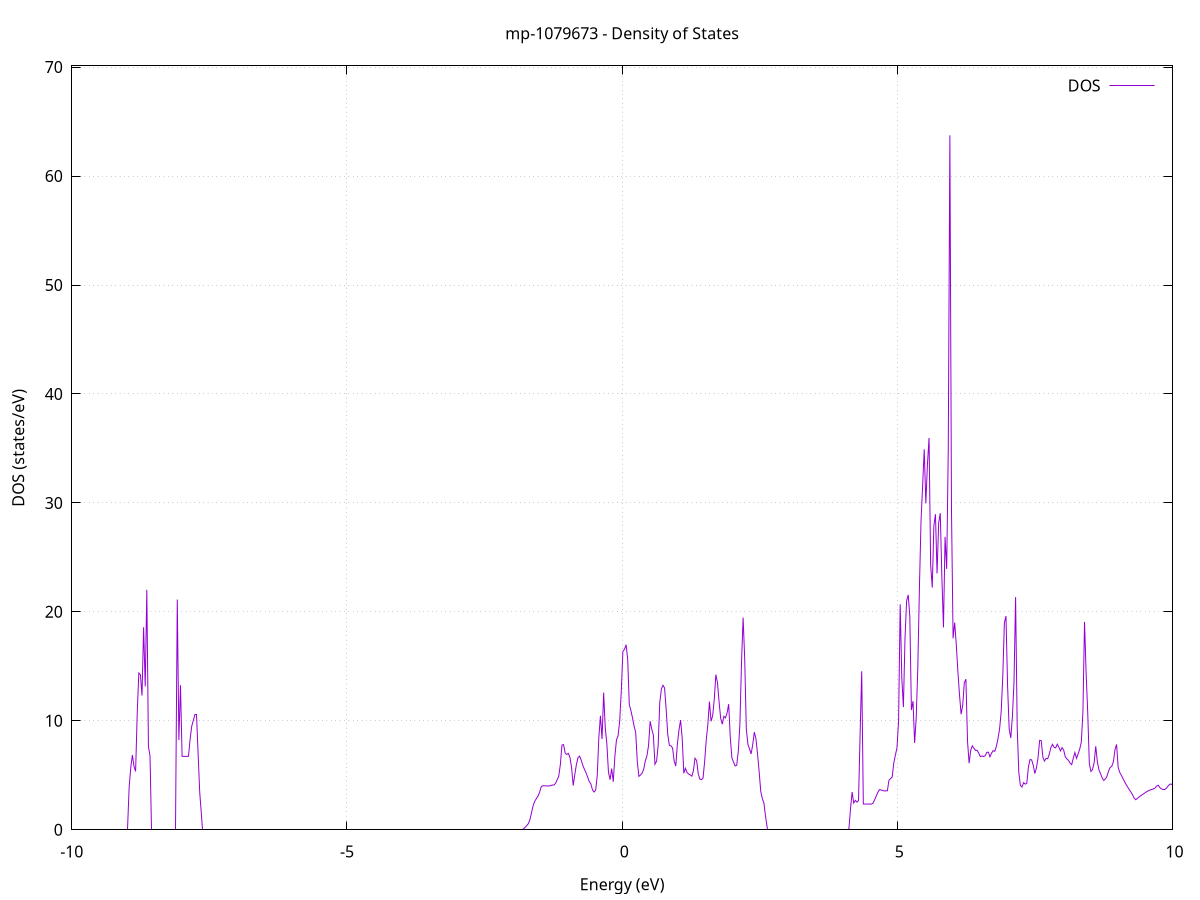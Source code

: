 set title 'mp-1079673 - Density of States'
set xlabel 'Energy (eV)'
set ylabel 'DOS (states/eV)'
set grid
set xrange [-10:10]
set yrange [0:70.112]
set xzeroaxis lt -1
set terminal png size 800,600
set output 'mp-1079673_dos_gnuplot.png'
plot '-' using 1:2 with lines title 'DOS'
-38.635600 0.000000
-38.606500 0.000000
-38.577300 0.000000
-38.548200 0.000000
-38.519100 0.000000
-38.490000 0.000000
-38.460800 0.000000
-38.431700 0.000000
-38.402600 0.000000
-38.373500 0.000000
-38.344300 0.000000
-38.315200 0.000000
-38.286100 0.000000
-38.257000 0.000000
-38.227800 0.000000
-38.198700 0.000000
-38.169600 0.000000
-38.140500 0.000000
-38.111300 0.000000
-38.082200 0.000000
-38.053100 0.000000
-38.024000 0.000000
-37.994800 0.000000
-37.965700 0.000000
-37.936600 0.000000
-37.907500 0.000000
-37.878300 0.000000
-37.849200 0.000000
-37.820100 0.000000
-37.791000 0.000000
-37.761800 0.000000
-37.732700 0.000000
-37.703600 0.000000
-37.674500 0.000000
-37.645300 0.000000
-37.616200 0.000000
-37.587100 0.000000
-37.558000 0.000000
-37.528800 0.000000
-37.499700 0.000000
-37.470600 0.000000
-37.441500 0.000000
-37.412300 0.000000
-37.383200 0.000000
-37.354100 0.000000
-37.325000 0.000000
-37.295800 0.000000
-37.266700 0.000000
-37.237600 0.000000
-37.208500 0.000000
-37.179300 0.000000
-37.150200 0.000000
-37.121100 0.000000
-37.092000 0.000000
-37.062800 0.000000
-37.033700 0.000000
-37.004600 0.000000
-36.975500 0.000000
-36.946300 0.000000
-36.917200 0.000000
-36.888100 0.000000
-36.859000 0.000000
-36.829800 0.000000
-36.800700 0.000000
-36.771600 0.000000
-36.742500 0.000000
-36.713300 0.000000
-36.684200 0.000000
-36.655100 0.000000
-36.626000 0.000000
-36.596800 0.000000
-36.567700 0.000000
-36.538600 0.000000
-36.509500 0.000000
-36.480300 0.000000
-36.451200 0.000000
-36.422100 0.000000
-36.393000 0.000000
-36.363800 0.000000
-36.334700 0.000000
-36.305600 0.000000
-36.276500 0.000000
-36.247300 0.000000
-36.218200 0.000000
-36.189100 0.000000
-36.160000 0.000000
-36.130800 0.000000
-36.101700 0.000000
-36.072600 0.000000
-36.043500 0.000000
-36.014300 0.000000
-35.985200 239.241000
-35.956100 0.000000
-35.927000 0.000000
-35.897800 0.000000
-35.868700 0.000000
-35.839600 0.000000
-35.810500 0.000000
-35.781300 0.000000
-35.752200 0.000000
-35.723100 0.000000
-35.694000 0.000000
-35.664800 0.000000
-35.635700 0.000000
-35.606600 0.000000
-35.577500 0.000000
-35.548300 0.000000
-35.519200 0.000000
-35.490100 0.000000
-35.461000 0.000000
-35.431800 0.000000
-35.402700 0.000000
-35.373600 0.000000
-35.344500 0.000000
-35.315300 0.000000
-35.286200 0.000000
-35.257100 0.000000
-35.228000 0.000000
-35.198800 0.000000
-35.169700 0.000000
-35.140600 0.000000
-35.111500 0.000000
-35.082300 0.000000
-35.053200 0.000000
-35.024100 0.000000
-34.995000 0.000000
-34.965800 0.000000
-34.936700 0.000000
-34.907600 0.000000
-34.878500 0.000000
-34.849300 0.000000
-34.820200 0.000000
-34.791100 0.000000
-34.762000 0.000000
-34.732800 0.000000
-34.703700 0.000000
-34.674600 0.000000
-34.645500 0.000000
-34.616300 0.000000
-34.587200 0.000000
-34.558100 0.000000
-34.529000 0.000000
-34.499800 0.000000
-34.470700 0.000000
-34.441600 0.000000
-34.412500 0.000000
-34.383300 0.000000
-34.354200 0.000000
-34.325100 0.000000
-34.296000 0.000000
-34.266800 0.000000
-34.237700 0.000000
-34.208600 0.000000
-34.179500 0.000000
-34.150300 0.000000
-34.121200 0.000000
-34.092100 0.000000
-34.062900 0.000000
-34.033800 0.000000
-34.004700 0.000000
-33.975600 0.000000
-33.946400 0.000000
-33.917300 0.000000
-33.888200 0.000000
-33.859100 0.000000
-33.829900 0.000000
-33.800800 0.000000
-33.771700 0.000000
-33.742600 0.000000
-33.713400 0.000000
-33.684300 0.000000
-33.655200 0.000000
-33.626100 0.000000
-33.596900 0.000000
-33.567800 0.000000
-33.538700 0.000000
-33.509600 0.000000
-33.480400 0.000000
-33.451300 0.000000
-33.422200 0.000000
-33.393100 0.000000
-33.363900 0.000000
-33.334800 0.000000
-33.305700 0.000000
-33.276600 0.000000
-33.247400 0.000000
-33.218300 0.000000
-33.189200 0.000000
-33.160100 0.000000
-33.130900 0.000000
-33.101800 0.000000
-33.072700 0.000000
-33.043600 0.000000
-33.014400 0.000000
-32.985300 0.000000
-32.956200 0.000000
-32.927100 0.000000
-32.897900 0.000000
-32.868800 0.000000
-32.839700 0.000000
-32.810600 0.000000
-32.781400 0.000000
-32.752300 0.000000
-32.723200 0.000000
-32.694100 0.000000
-32.664900 0.000000
-32.635800 0.000000
-32.606700 0.000000
-32.577600 0.000000
-32.548400 0.000000
-32.519300 0.000000
-32.490200 0.000000
-32.461100 0.000000
-32.431900 0.000000
-32.402800 0.000000
-32.373700 0.000000
-32.344600 0.000000
-32.315400 0.000000
-32.286300 0.000000
-32.257200 0.000000
-32.228100 0.000000
-32.198900 0.000000
-32.169800 0.000000
-32.140700 0.000000
-32.111600 0.000000
-32.082400 0.000000
-32.053300 0.000000
-32.024200 0.000000
-31.995100 0.000000
-31.965900 0.000000
-31.936800 0.000000
-31.907700 0.000000
-31.878600 0.000000
-31.849400 0.000000
-31.820300 0.000000
-31.791200 0.000000
-31.762100 0.000000
-31.732900 0.000000
-31.703800 0.000000
-31.674700 0.000000
-31.645600 0.000000
-31.616400 0.000000
-31.587300 0.000000
-31.558200 0.000000
-31.529100 0.000000
-31.499900 0.000000
-31.470800 0.000000
-31.441700 0.000000
-31.412600 0.000000
-31.383400 0.000000
-31.354300 0.000000
-31.325200 0.000000
-31.296100 0.000000
-31.266900 0.000000
-31.237800 0.000000
-31.208700 0.000000
-31.179600 0.000000
-31.150400 0.000000
-31.121300 0.000000
-31.092200 0.000000
-31.063100 0.000000
-31.033900 0.000000
-31.004800 0.000000
-30.975700 0.000000
-30.946600 0.000000
-30.917400 0.000000
-30.888300 0.000000
-30.859200 0.000000
-30.830100 0.000000
-30.800900 0.000000
-30.771800 0.000000
-30.742700 0.000000
-30.713600 0.000000
-30.684400 0.000000
-30.655300 0.000000
-30.626200 0.000000
-30.597100 0.000000
-30.567900 0.000000
-30.538800 0.000000
-30.509700 0.000000
-30.480600 0.000000
-30.451400 0.000000
-30.422300 0.000000
-30.393200 0.000000
-30.364100 0.000000
-30.334900 0.000000
-30.305800 0.000000
-30.276700 0.000000
-30.247600 0.000000
-30.218400 0.000000
-30.189300 0.000000
-30.160200 0.000000
-30.131100 0.000000
-30.101900 0.000000
-30.072800 0.000000
-30.043700 0.000000
-30.014600 0.000000
-29.985400 0.000000
-29.956300 0.000000
-29.927200 0.000000
-29.898100 0.000000
-29.868900 0.000000
-29.839800 0.000000
-29.810700 0.000000
-29.781600 0.000000
-29.752400 0.000000
-29.723300 0.000000
-29.694200 0.000000
-29.665100 0.000000
-29.635900 0.000000
-29.606800 0.000000
-29.577700 0.000000
-29.548600 0.000000
-29.519400 0.000000
-29.490300 0.000000
-29.461200 0.000000
-29.432100 0.000000
-29.402900 0.000000
-29.373800 0.000000
-29.344700 0.000000
-29.315500 0.000000
-29.286400 0.000000
-29.257300 0.000000
-29.228200 0.000000
-29.199000 0.000000
-29.169900 0.000000
-29.140800 0.000000
-29.111700 0.000000
-29.082500 0.000000
-29.053400 0.000000
-29.024300 0.000000
-28.995200 0.000000
-28.966000 0.000000
-28.936900 0.000000
-28.907800 0.000000
-28.878700 0.000000
-28.849500 0.000000
-28.820400 0.000000
-28.791300 0.000000
-28.762200 0.000000
-28.733000 0.000000
-28.703900 0.000000
-28.674800 0.000000
-28.645700 0.000000
-28.616500 0.000000
-28.587400 0.000000
-28.558300 0.000000
-28.529200 0.000000
-28.500000 0.000000
-28.470900 0.000000
-28.441800 0.000000
-28.412700 0.000000
-28.383500 0.000000
-28.354400 0.000000
-28.325300 0.000000
-28.296200 0.000000
-28.267000 0.000000
-28.237900 0.000000
-28.208800 0.000000
-28.179700 0.000000
-28.150500 0.000000
-28.121400 0.000000
-28.092300 0.000000
-28.063200 0.000000
-28.034000 0.000000
-28.004900 0.000000
-27.975800 0.000000
-27.946700 0.000000
-27.917500 0.000000
-27.888400 0.000000
-27.859300 0.000000
-27.830200 0.000000
-27.801000 0.000000
-27.771900 0.000000
-27.742800 0.000000
-27.713700 0.000000
-27.684500 0.000000
-27.655400 0.000000
-27.626300 0.000000
-27.597200 0.000000
-27.568000 0.000000
-27.538900 0.000000
-27.509800 0.000000
-27.480700 0.000000
-27.451500 0.000000
-27.422400 0.000000
-27.393300 0.000000
-27.364200 0.000000
-27.335000 0.000000
-27.305900 0.000000
-27.276800 0.000000
-27.247700 0.000000
-27.218500 0.000000
-27.189400 0.000000
-27.160300 0.000000
-27.131200 0.000000
-27.102000 0.000000
-27.072900 0.000000
-27.043800 0.000000
-27.014700 0.000000
-26.985500 0.000000
-26.956400 0.000000
-26.927300 0.000000
-26.898200 0.000000
-26.869000 0.000000
-26.839900 0.000000
-26.810800 0.000000
-26.781700 0.000000
-26.752500 0.000000
-26.723400 0.000000
-26.694300 0.000000
-26.665200 0.000000
-26.636000 0.000000
-26.606900 0.000000
-26.577800 0.000000
-26.548700 0.000000
-26.519500 0.000000
-26.490400 0.000000
-26.461300 0.000000
-26.432200 0.000000
-26.403000 0.000000
-26.373900 0.000000
-26.344800 0.000000
-26.315700 0.000000
-26.286500 0.000000
-26.257400 0.000000
-26.228300 0.000000
-26.199200 0.000000
-26.170000 0.000000
-26.140900 0.000000
-26.111800 0.000000
-26.082700 0.000000
-26.053500 0.000000
-26.024400 0.000000
-25.995300 0.000000
-25.966200 0.000000
-25.937000 0.000000
-25.907900 0.000000
-25.878800 0.000000
-25.849700 0.000000
-25.820500 0.000000
-25.791400 0.000000
-25.762300 0.000000
-25.733200 0.000000
-25.704000 0.000000
-25.674900 0.000000
-25.645800 0.000000
-25.616700 0.000000
-25.587500 0.000000
-25.558400 0.000000
-25.529300 0.000000
-25.500200 0.000000
-25.471000 0.000000
-25.441900 0.000000
-25.412800 0.000000
-25.383700 0.000000
-25.354500 0.000000
-25.325400 0.000000
-25.296300 0.000000
-25.267200 0.000000
-25.238000 0.000000
-25.208900 0.000000
-25.179800 0.000000
-25.150700 0.000000
-25.121500 0.000000
-25.092400 0.000000
-25.063300 0.000000
-25.034200 0.000000
-25.005000 0.000000
-24.975900 0.000000
-24.946800 0.000000
-24.917700 0.000000
-24.888500 0.000000
-24.859400 0.000000
-24.830300 0.000000
-24.801200 0.000000
-24.772000 0.000000
-24.742900 0.000000
-24.713800 0.000000
-24.684600 0.000000
-24.655500 0.000000
-24.626400 0.000000
-24.597300 0.000000
-24.568100 0.000000
-24.539000 0.000000
-24.509900 0.000000
-24.480800 0.000000
-24.451600 0.000000
-24.422500 0.000000
-24.393400 0.000000
-24.364300 0.000000
-24.335100 0.000000
-24.306000 0.000000
-24.276900 0.000000
-24.247800 0.000000
-24.218600 0.000000
-24.189500 0.000000
-24.160400 0.000000
-24.131300 0.000000
-24.102100 0.000000
-24.073000 0.000000
-24.043900 0.000000
-24.014800 0.000000
-23.985600 0.000000
-23.956500 0.000000
-23.927400 0.000000
-23.898300 0.000000
-23.869100 0.000000
-23.840000 0.000000
-23.810900 0.000000
-23.781800 0.000000
-23.752600 0.000000
-23.723500 0.000000
-23.694400 0.000000
-23.665300 0.000000
-23.636100 0.000000
-23.607000 0.000000
-23.577900 0.000000
-23.548800 0.000000
-23.519600 0.000000
-23.490500 0.000000
-23.461400 0.000000
-23.432300 0.000000
-23.403100 0.000000
-23.374000 0.000000
-23.344900 0.000000
-23.315800 0.000000
-23.286600 0.000000
-23.257500 0.000000
-23.228400 0.000000
-23.199300 0.000000
-23.170100 0.000000
-23.141000 0.000000
-23.111900 0.000000
-23.082800 0.000000
-23.053600 0.000000
-23.024500 0.000000
-22.995400 0.000000
-22.966300 0.000000
-22.937100 0.000000
-22.908000 0.000000
-22.878900 0.000000
-22.849800 0.000000
-22.820600 0.000000
-22.791500 0.000000
-22.762400 0.000000
-22.733300 0.000000
-22.704100 0.000000
-22.675000 0.000000
-22.645900 0.000000
-22.616800 0.000000
-22.587600 0.000000
-22.558500 0.000000
-22.529400 0.000000
-22.500300 0.000000
-22.471100 0.000000
-22.442000 0.000000
-22.412900 0.000000
-22.383800 0.000000
-22.354600 0.000000
-22.325500 0.000000
-22.296400 0.000000
-22.267300 0.000000
-22.238100 0.000000
-22.209000 0.000000
-22.179900 0.000000
-22.150800 0.000000
-22.121600 0.000000
-22.092500 0.000000
-22.063400 0.000000
-22.034300 0.000000
-22.005100 0.000000
-21.976000 0.000000
-21.946900 0.000000
-21.917800 0.000000
-21.888600 0.000000
-21.859500 0.000000
-21.830400 0.000000
-21.801300 0.000000
-21.772100 0.000000
-21.743000 0.000000
-21.713900 0.000000
-21.684800 0.000000
-21.655600 0.000000
-21.626500 0.000000
-21.597400 0.000000
-21.568300 0.000000
-21.539100 0.000000
-21.510000 0.000000
-21.480900 0.000000
-21.451800 0.000000
-21.422600 0.000000
-21.393500 0.000000
-21.364400 0.000000
-21.335300 0.000000
-21.306100 0.000000
-21.277000 0.000000
-21.247900 0.000000
-21.218800 0.000000
-21.189600 0.000000
-21.160500 0.000000
-21.131400 0.000000
-21.102300 0.000000
-21.073100 0.000000
-21.044000 0.000000
-21.014900 0.000000
-20.985800 0.000000
-20.956600 0.000000
-20.927500 0.000000
-20.898400 0.000000
-20.869300 0.000000
-20.840100 0.000000
-20.811000 0.000000
-20.781900 0.000000
-20.752800 0.000000
-20.723600 0.000000
-20.694500 0.000000
-20.665400 0.000000
-20.636300 0.000000
-20.607100 0.000000
-20.578000 0.000000
-20.548900 0.000000
-20.519800 0.000000
-20.490600 0.000000
-20.461500 0.000000
-20.432400 0.000000
-20.403300 0.000000
-20.374100 0.000000
-20.345000 0.000000
-20.315900 0.000000
-20.286800 0.000000
-20.257600 0.000000
-20.228500 0.000000
-20.199400 0.000000
-20.170300 0.000000
-20.141100 0.000000
-20.112000 0.000000
-20.082900 0.000000
-20.053700 0.000000
-20.024600 0.000000
-19.995500 0.000000
-19.966400 0.000000
-19.937200 0.000000
-19.908100 0.000000
-19.879000 0.000000
-19.849900 0.000000
-19.820700 0.000000
-19.791600 0.000000
-19.762500 0.000000
-19.733400 0.000000
-19.704200 0.000000
-19.675100 0.000000
-19.646000 0.000000
-19.616900 0.000000
-19.587700 0.000000
-19.558600 0.000000
-19.529500 0.000000
-19.500400 0.000000
-19.471200 0.000000
-19.442100 0.000000
-19.413000 0.000000
-19.383900 0.000000
-19.354700 0.000000
-19.325600 0.000000
-19.296500 0.000000
-19.267400 0.000000
-19.238200 0.000000
-19.209100 0.000000
-19.180000 0.000000
-19.150900 0.000000
-19.121700 0.000000
-19.092600 0.000000
-19.063500 0.000000
-19.034400 0.000000
-19.005200 0.000000
-18.976100 0.000000
-18.947000 0.000000
-18.917900 0.000000
-18.888700 0.000000
-18.859600 0.000000
-18.830500 0.000000
-18.801400 0.000000
-18.772200 0.000000
-18.743100 0.000000
-18.714000 0.000000
-18.684900 0.000000
-18.655700 0.000000
-18.626600 0.000000
-18.597500 0.000000
-18.568400 0.000000
-18.539200 0.000000
-18.510100 0.000000
-18.481000 0.000000
-18.451900 0.000000
-18.422700 0.000000
-18.393600 0.000000
-18.364500 0.000000
-18.335400 0.000000
-18.306200 0.000000
-18.277100 0.000000
-18.248000 0.000000
-18.218900 0.000000
-18.189700 0.000000
-18.160600 0.000000
-18.131500 0.000000
-18.102400 0.000000
-18.073200 0.000000
-18.044100 0.000000
-18.015000 0.000000
-17.985900 0.000000
-17.956700 0.000000
-17.927600 0.000000
-17.898500 0.000000
-17.869400 0.000000
-17.840200 0.000000
-17.811100 0.000000
-17.782000 0.000000
-17.752900 0.000000
-17.723700 0.000000
-17.694600 0.000000
-17.665500 0.000000
-17.636400 0.000000
-17.607200 0.000000
-17.578100 0.000000
-17.549000 0.000000
-17.519900 0.000000
-17.490700 0.000000
-17.461600 0.000000
-17.432500 0.000000
-17.403400 0.000000
-17.374200 0.000000
-17.345100 0.000000
-17.316000 0.000000
-17.286900 0.000000
-17.257700 0.000000
-17.228600 0.000000
-17.199500 0.000000
-17.170400 0.000000
-17.141200 0.000000
-17.112100 0.000000
-17.083000 0.000000
-17.053900 0.000000
-17.024700 0.000000
-16.995600 0.000000
-16.966500 0.000000
-16.937400 0.000000
-16.908200 0.000000
-16.879100 0.000000
-16.850000 0.000000
-16.820900 0.000000
-16.791700 0.000000
-16.762600 0.000000
-16.733500 0.000000
-16.704400 0.000000
-16.675200 0.000000
-16.646100 0.000000
-16.617000 0.000000
-16.587900 0.000000
-16.558700 0.000000
-16.529600 0.000000
-16.500500 0.000000
-16.471400 0.000000
-16.442200 0.000000
-16.413100 0.000000
-16.384000 0.000000
-16.354900 0.000000
-16.325700 0.000000
-16.296600 0.000000
-16.267500 0.000000
-16.238400 0.000000
-16.209200 0.000000
-16.180100 0.000000
-16.151000 0.000000
-16.121900 0.000000
-16.092700 0.000000
-16.063600 0.000000
-16.034500 0.000000
-16.005400 0.000000
-15.976200 0.000000
-15.947100 0.000000
-15.918000 0.000000
-15.888900 0.000000
-15.859700 0.000000
-15.830600 0.000000
-15.801500 0.000000
-15.772400 0.000000
-15.743200 0.000000
-15.714100 0.000000
-15.685000 0.000000
-15.655900 0.000000
-15.626700 0.000000
-15.597600 0.000000
-15.568500 0.000000
-15.539400 0.000000
-15.510200 0.000000
-15.481100 0.000000
-15.452000 0.000000
-15.422800 0.000000
-15.393700 0.000000
-15.364600 0.000000
-15.335500 0.000000
-15.306300 0.000000
-15.277200 0.000000
-15.248100 0.000000
-15.219000 0.000000
-15.189800 0.000000
-15.160700 0.000000
-15.131600 0.000000
-15.102500 0.000000
-15.073300 0.000000
-15.044200 0.000000
-15.015100 0.000000
-14.986000 0.000000
-14.956800 0.000000
-14.927700 0.000000
-14.898600 0.000000
-14.869500 0.000000
-14.840300 0.000000
-14.811200 0.000000
-14.782100 0.000000
-14.753000 0.000000
-14.723800 0.000000
-14.694700 4.325700
-14.665600 10.279400
-14.636500 10.274900
-14.607300 10.270400
-14.578200 10.911100
-14.549100 17.459900
-14.520000 22.604500
-14.490800 18.317000
-14.461700 10.189700
-14.432600 9.394500
-14.403500 15.460700
-14.374300 0.000000
-14.345200 0.000000
-14.316100 14.875600
-14.287000 14.523800
-14.257800 26.782800
-14.228700 29.722200
-14.199600 38.435000
-14.170500 8.211000
-14.141300 9.102300
-14.112200 70.327500
-14.083100 55.065200
-14.054000 17.889800
-14.024800 9.080400
-13.995700 0.000000
-13.966600 0.000000
-13.937500 0.000000
-13.908300 0.000000
-13.879200 0.000000
-13.850100 0.000000
-13.821000 0.000000
-13.791800 0.000000
-13.762700 0.000000
-13.733600 0.000000
-13.704500 0.000000
-13.675300 0.000000
-13.646200 0.000000
-13.617100 0.000000
-13.588000 0.000000
-13.558800 0.000000
-13.529700 0.000000
-13.500600 0.000000
-13.471500 0.000000
-13.442300 0.000000
-13.413200 0.000000
-13.384100 0.000000
-13.355000 0.000000
-13.325800 0.000000
-13.296700 0.000000
-13.267600 0.000000
-13.238500 0.000000
-13.209300 0.000000
-13.180200 0.000000
-13.151100 0.000000
-13.122000 0.000000
-13.092800 0.000000
-13.063700 0.000000
-13.034600 0.000000
-13.005500 0.000000
-12.976300 0.000000
-12.947200 0.000000
-12.918100 0.000000
-12.889000 0.000000
-12.859800 0.000000
-12.830700 0.000000
-12.801600 0.000000
-12.772500 0.000000
-12.743300 0.000000
-12.714200 0.000000
-12.685100 0.000000
-12.656000 0.000000
-12.626800 0.000000
-12.597700 0.000000
-12.568600 0.000000
-12.539500 0.000000
-12.510300 0.000000
-12.481200 0.000000
-12.452100 0.000000
-12.423000 0.000000
-12.393800 0.000000
-12.364700 0.000000
-12.335600 0.000000
-12.306500 0.000000
-12.277300 0.000000
-12.248200 0.000000
-12.219100 0.000000
-12.190000 0.000000
-12.160800 0.000000
-12.131700 0.000000
-12.102600 0.000000
-12.073500 0.000000
-12.044300 0.000000
-12.015200 0.000000
-11.986100 0.000000
-11.957000 0.000000
-11.927800 0.000000
-11.898700 0.000000
-11.869600 0.000000
-11.840500 0.000000
-11.811300 0.000000
-11.782200 0.000000
-11.753100 0.000000
-11.724000 0.000000
-11.694800 0.000000
-11.665700 0.000000
-11.636600 0.000000
-11.607500 0.000000
-11.578300 0.000000
-11.549200 0.000000
-11.520100 0.000000
-11.491000 0.000000
-11.461800 0.000000
-11.432700 0.000000
-11.403600 0.000000
-11.374500 0.000000
-11.345300 0.000000
-11.316200 0.000000
-11.287100 0.000000
-11.258000 0.000000
-11.228800 0.000000
-11.199700 0.000000
-11.170600 0.000000
-11.141500 0.000000
-11.112300 0.000000
-11.083200 0.000000
-11.054100 0.000000
-11.025000 0.000000
-10.995800 0.000000
-10.966700 0.000000
-10.937600 0.000000
-10.908500 0.000000
-10.879300 0.000000
-10.850200 0.000000
-10.821100 0.003000
-10.792000 0.134600
-10.762800 0.460600
-10.733700 0.983800
-10.704600 1.511000
-10.675400 1.935800
-10.646300 2.314200
-10.617200 2.811000
-10.588100 3.953300
-10.558900 6.622100
-10.529800 8.479100
-10.500700 10.263000
-10.471600 11.330500
-10.442400 12.240500
-10.413300 18.606900
-10.384200 18.022800
-10.355100 13.125900
-10.325900 10.910500
-10.296800 12.811900
-10.267700 0.000000
-10.238600 0.000000
-10.209400 0.000000
-10.180300 0.000000
-10.151200 0.000000
-10.122100 0.000000
-10.092900 0.000000
-10.063800 0.000000
-10.034700 0.000000
-10.005600 0.000000
-9.976400 0.000000
-9.947300 0.000000
-9.918200 0.000000
-9.889100 0.000000
-9.859900 0.000000
-9.830800 0.000000
-9.801700 0.000000
-9.772600 0.000000
-9.743400 0.000000
-9.714300 0.000000
-9.685200 0.000000
-9.656100 0.000000
-9.626900 0.000000
-9.597800 0.000000
-9.568700 0.000000
-9.539600 0.000000
-9.510400 0.000000
-9.481300 0.000000
-9.452200 0.000000
-9.423100 0.000000
-9.393900 0.000000
-9.364800 0.000000
-9.335700 0.000000
-9.306600 0.000000
-9.277400 0.000000
-9.248300 0.000000
-9.219200 0.000000
-9.190100 0.000000
-9.160900 0.000000
-9.131800 0.000000
-9.102700 0.000000
-9.073600 0.000000
-9.044400 0.000000
-9.015300 0.000000
-8.986200 0.000000
-8.957100 3.987400
-8.927900 5.735500
-8.898800 6.862500
-8.869700 5.818700
-8.840600 5.357300
-8.811400 10.637600
-8.782300 14.391100
-8.753200 14.230300
-8.724100 12.325500
-8.694900 18.589300
-8.665800 13.157400
-8.636700 22.022100
-8.607600 7.665600
-8.578400 6.738900
-8.549300 0.000000
-8.520200 0.000000
-8.491100 0.000000
-8.461900 0.000000
-8.432800 0.000000
-8.403700 0.000000
-8.374600 0.000000
-8.345400 0.000000
-8.316300 0.000000
-8.287200 0.000000
-8.258100 0.000000
-8.228900 0.000000
-8.199800 0.000000
-8.170700 0.000000
-8.141600 0.000000
-8.112400 0.000000
-8.083300 21.131200
-8.054200 8.236000
-8.025100 13.268700
-7.995900 6.738100
-7.966800 6.737300
-7.937700 6.736600
-7.908600 6.735800
-7.879400 6.735000
-7.850300 8.312700
-7.821200 9.490700
-7.792100 10.019700
-7.762900 10.581200
-7.733800 10.578600
-7.704700 6.976300
-7.675600 3.438900
-7.646400 1.504100
-7.617300 0.000000
-7.588200 0.000000
-7.559100 0.000000
-7.529900 0.000000
-7.500800 0.000000
-7.471700 0.000000
-7.442600 0.000000
-7.413400 0.000000
-7.384300 0.000000
-7.355200 0.000000
-7.326100 0.000000
-7.296900 0.000000
-7.267800 0.000000
-7.238700 0.000000
-7.209600 0.000000
-7.180400 0.000000
-7.151300 0.000000
-7.122200 0.000000
-7.093100 0.000000
-7.063900 0.000000
-7.034800 0.000000
-7.005700 0.000000
-6.976600 0.000000
-6.947400 0.000000
-6.918300 0.000000
-6.889200 0.000000
-6.860100 0.000000
-6.830900 0.000000
-6.801800 0.000000
-6.772700 0.000000
-6.743600 0.000000
-6.714400 0.000000
-6.685300 0.000000
-6.656200 0.000000
-6.627100 0.000000
-6.597900 0.000000
-6.568800 0.000000
-6.539700 0.000000
-6.510600 0.000000
-6.481400 0.000000
-6.452300 0.000000
-6.423200 0.000000
-6.394100 0.000000
-6.364900 0.000000
-6.335800 0.000000
-6.306700 0.000000
-6.277600 0.000000
-6.248400 0.000000
-6.219300 0.000000
-6.190200 0.000000
-6.161100 0.000000
-6.131900 0.000000
-6.102800 0.000000
-6.073700 0.000000
-6.044500 0.000000
-6.015400 0.000000
-5.986300 0.000000
-5.957200 0.000000
-5.928000 0.000000
-5.898900 0.000000
-5.869800 0.000000
-5.840700 0.000000
-5.811500 0.000000
-5.782400 0.000000
-5.753300 0.000000
-5.724200 0.000000
-5.695000 0.000000
-5.665900 0.000000
-5.636800 0.000000
-5.607700 0.000000
-5.578500 0.000000
-5.549400 0.000000
-5.520300 0.000000
-5.491200 0.000000
-5.462000 0.000000
-5.432900 0.000000
-5.403800 0.000000
-5.374700 0.000000
-5.345500 0.000000
-5.316400 0.000000
-5.287300 0.000000
-5.258200 0.000000
-5.229000 0.000000
-5.199900 0.000000
-5.170800 0.000000
-5.141700 0.000000
-5.112500 0.000000
-5.083400 0.000000
-5.054300 0.000000
-5.025200 0.000000
-4.996000 0.000000
-4.966900 0.000000
-4.937800 0.000000
-4.908700 0.000000
-4.879500 0.000000
-4.850400 0.000000
-4.821300 0.000000
-4.792200 0.000000
-4.763000 0.000000
-4.733900 0.000000
-4.704800 0.000000
-4.675700 0.000000
-4.646500 0.000000
-4.617400 0.000000
-4.588300 0.000000
-4.559200 0.000000
-4.530000 0.000000
-4.500900 0.000000
-4.471800 0.000000
-4.442700 0.000000
-4.413500 0.000000
-4.384400 0.000000
-4.355300 0.000000
-4.326200 0.000000
-4.297000 0.000000
-4.267900 0.000000
-4.238800 0.000000
-4.209700 0.000000
-4.180500 0.000000
-4.151400 0.000000
-4.122300 0.000000
-4.093200 0.000000
-4.064000 0.000000
-4.034900 0.000000
-4.005800 0.000000
-3.976700 0.000000
-3.947500 0.000000
-3.918400 0.000000
-3.889300 0.000000
-3.860200 0.000000
-3.831000 0.000000
-3.801900 0.000000
-3.772800 0.000000
-3.743700 0.000000
-3.714500 0.000000
-3.685400 0.000000
-3.656300 0.000000
-3.627200 0.000000
-3.598000 0.000000
-3.568900 0.000000
-3.539800 0.000000
-3.510700 0.000000
-3.481500 0.000000
-3.452400 0.000000
-3.423300 0.000000
-3.394200 0.000000
-3.365000 0.000000
-3.335900 0.000000
-3.306800 0.000000
-3.277700 0.000000
-3.248500 0.000000
-3.219400 0.000000
-3.190300 0.000000
-3.161200 0.000000
-3.132000 0.000000
-3.102900 0.000000
-3.073800 0.000000
-3.044700 0.000000
-3.015500 0.000000
-2.986400 0.000000
-2.957300 0.000000
-2.928200 0.000000
-2.899000 0.000000
-2.869900 0.000000
-2.840800 0.000000
-2.811700 0.000000
-2.782500 0.000000
-2.753400 0.000000
-2.724300 0.000000
-2.695200 0.000000
-2.666000 0.000000
-2.636900 0.000000
-2.607800 0.000000
-2.578700 0.000000
-2.549500 0.000000
-2.520400 0.000000
-2.491300 0.000000
-2.462200 0.000000
-2.433000 0.000000
-2.403900 0.000000
-2.374800 0.000000
-2.345700 0.000000
-2.316500 0.000000
-2.287400 0.000000
-2.258300 0.000000
-2.229200 0.000000
-2.200000 0.000000
-2.170900 0.000000
-2.141800 0.000000
-2.112700 0.000000
-2.083500 0.000000
-2.054400 0.000000
-2.025300 0.000000
-1.996200 0.000000
-1.967000 0.000000
-1.937900 0.000000
-1.908800 0.000000
-1.879700 0.000000
-1.850500 0.000000
-1.821400 0.007700
-1.792300 0.075800
-1.763200 0.213600
-1.734000 0.383700
-1.704900 0.561800
-1.675800 0.925200
-1.646700 1.565900
-1.617500 2.201000
-1.588400 2.617800
-1.559300 2.851100
-1.530200 3.084500
-1.501000 3.428000
-1.471900 3.925900
-1.442800 4.040800
-1.413600 4.037600
-1.384500 4.031300
-1.355400 4.022100
-1.326300 4.019700
-1.297100 4.051900
-1.268000 4.112600
-1.238900 4.103700
-1.209800 4.267900
-1.180600 4.581200
-1.151500 4.927800
-1.122400 6.014300
-1.093300 7.778200
-1.064100 7.815000
-1.035000 7.026800
-1.005900 6.910600
-0.976800 7.012700
-0.947600 6.627900
-0.918500 5.682800
-0.889400 4.053200
-0.860300 5.063000
-0.831100 5.993300
-0.802000 6.620800
-0.772900 6.764200
-0.743800 6.393900
-0.714600 5.912000
-0.685500 5.553000
-0.656400 5.233800
-0.627300 4.840900
-0.598100 4.421900
-0.569000 4.220500
-0.539900 3.680800
-0.510800 3.466200
-0.481600 3.625600
-0.452500 4.966500
-0.423400 8.493700
-0.394300 10.461400
-0.365100 8.331300
-0.336000 12.585800
-0.306900 9.361400
-0.277800 7.883800
-0.248600 5.294800
-0.219500 4.598000
-0.190400 5.613900
-0.161300 4.404400
-0.132100 6.741800
-0.103000 8.260500
-0.073900 8.624800
-0.044800 9.966200
-0.015600 12.719600
0.013500 16.371700
0.042600 16.560400
0.071700 16.982400
0.100900 15.641600
0.130000 11.497600
0.159100 10.949500
0.188200 10.264800
0.217400 9.509100
0.246500 8.915200
0.275600 6.230700
0.304700 4.898900
0.333900 5.032100
0.363000 5.192700
0.392100 5.579300
0.421200 6.344900
0.450400 6.780800
0.479500 7.718500
0.508600 9.968700
0.537700 9.244500
0.566900 8.694000
0.596000 6.015100
0.625100 6.283400
0.654200 7.717600
0.683400 11.661600
0.712500 12.906700
0.741600 13.264500
0.770700 13.019900
0.799900 11.031900
0.829000 8.740900
0.858100 7.744500
0.887200 7.702800
0.916400 7.504100
0.945500 6.304700
0.974600 5.849500
1.003700 7.873200
1.032900 9.155700
1.062000 10.075000
1.091100 8.425100
1.120200 5.185700
1.149400 5.645100
1.178500 5.254900
1.207600 5.118000
1.236700 5.033600
1.265900 4.916600
1.295000 5.413700
1.324100 6.567200
1.353200 6.355300
1.382400 5.146000
1.411500 4.650600
1.440600 4.599600
1.469700 4.741200
1.498900 6.264100
1.528000 8.229800
1.557100 9.647400
1.586200 11.761000
1.615400 9.959700
1.644500 10.468000
1.673600 11.941400
1.702700 14.240000
1.731900 13.517600
1.761000 11.746500
1.790100 10.239400
1.819200 9.687800
1.848400 10.414000
1.877500 10.270900
1.906600 10.721100
1.935700 11.530700
1.964900 8.467400
1.994000 6.607900
2.023100 6.221000
2.052200 5.856900
2.081400 5.914800
2.110500 7.205200
2.139600 9.681300
2.168700 15.315200
2.197900 19.474100
2.227000 15.685100
2.256100 9.254300
2.285200 7.845100
2.314400 7.417000
2.343500 6.963700
2.372600 7.821100
2.401700 8.958100
2.430900 8.367400
2.460000 6.969900
2.489100 5.357800
2.518200 3.534700
2.547400 2.852800
2.576500 2.435300
2.605600 1.232600
2.634700 0.000000
2.663900 0.000000
2.693000 0.000000
2.722100 0.000000
2.751200 0.000000
2.780400 0.000000
2.809500 0.000000
2.838600 0.000000
2.867700 0.000000
2.896900 0.000000
2.926000 0.000000
2.955100 0.000000
2.984200 0.000000
3.013400 0.000000
3.042500 0.000000
3.071600 0.000000
3.100700 0.000000
3.129900 0.000000
3.159000 0.000000
3.188100 0.000000
3.217300 0.000000
3.246400 0.000000
3.275500 0.000000
3.304600 0.000000
3.333800 0.000000
3.362900 0.000000
3.392000 0.000000
3.421100 0.000000
3.450300 0.000000
3.479400 0.000000
3.508500 0.000000
3.537600 0.000000
3.566800 0.000000
3.595900 0.000000
3.625000 0.000000
3.654100 0.000000
3.683300 0.000000
3.712400 0.000000
3.741500 0.000000
3.770600 0.000000
3.799800 0.000000
3.828900 0.000000
3.858000 0.000000
3.887100 0.000000
3.916300 0.000000
3.945400 0.000000
3.974500 0.000000
4.003600 0.000000
4.032800 0.000000
4.061900 0.000000
4.091000 0.000000
4.120100 0.079600
4.149300 1.909000
4.178400 3.470000
4.207500 2.453900
4.236600 2.701200
4.265800 2.538300
4.294900 2.679800
4.324000 8.789800
4.353100 14.546400
4.382300 2.363500
4.411400 2.362400
4.440500 2.361400
4.469600 2.360400
4.498800 2.359400
4.527900 2.358400
4.557000 2.435100
4.586100 2.734100
4.615300 3.070400
4.644400 3.410300
4.673500 3.678100
4.702600 3.655900
4.731800 3.610000
4.760900 3.566000
4.790000 3.572300
4.819100 3.578200
4.848300 4.549100
4.877400 4.700300
4.906500 4.829100
4.935600 6.131100
4.964800 6.850400
4.993900 7.530300
5.023000 9.998700
5.052100 20.696100
5.081300 13.962900
5.110400 11.253400
5.139500 17.567100
5.168600 21.003200
5.197800 21.562600
5.226900 19.619800
5.256000 10.989300
5.285100 11.805100
5.314300 7.969600
5.343400 10.304000
5.372500 14.898700
5.401600 22.242300
5.430800 28.376100
5.459900 31.579200
5.489000 34.924700
5.518100 29.958200
5.547300 33.538600
5.576400 35.961900
5.605500 24.331700
5.634600 22.229100
5.663800 27.877000
5.692900 28.961200
5.722000 23.524000
5.751100 28.167700
5.780300 29.059500
5.809400 23.182900
5.838500 18.572600
5.867600 26.883400
5.896800 23.941500
5.925900 34.921600
5.955000 63.738400
5.984100 29.371300
6.013300 17.571800
6.042400 19.019100
6.071500 16.981700
6.100600 14.535000
6.129800 12.396000
6.158900 10.603100
6.188000 11.416000
6.217100 13.485800
6.246300 13.826800
6.275400 8.136100
6.304500 6.109600
6.333600 7.304300
6.362800 7.702600
6.391900 7.480700
6.421000 7.278300
6.450100 7.294200
6.479300 7.030800
6.508400 6.714600
6.537500 6.776400
6.566600 6.719900
6.595800 6.790100
6.624900 7.104100
6.654000 7.122200
6.683100 6.695400
6.712300 7.031200
6.741400 7.267300
6.770500 7.201200
6.799600 7.654800
6.828800 8.353600
6.857900 9.239600
6.887000 10.828900
6.916100 14.057700
6.945300 19.003200
6.974400 19.610000
7.003500 13.216500
7.032600 9.246600
7.061800 8.425400
7.090900 10.393300
7.120000 13.539400
7.149100 21.359200
7.178300 9.394300
7.207400 5.249200
7.236500 4.054700
7.265600 3.928200
7.294800 4.331200
7.323900 4.188800
7.353000 4.278000
7.382100 5.770900
7.411300 6.447900
7.440400 6.417100
7.469500 5.925400
7.498600 5.161700
7.527800 5.679400
7.556900 6.614200
7.586000 8.205600
7.615100 8.176600
7.644300 6.672100
7.673400 6.306400
7.702500 6.551300
7.731600 6.516800
7.760800 6.943400
7.789900 7.545200
7.819000 7.846500
7.848100 7.570000
7.877300 7.514600
7.906400 7.854100
7.935500 7.577300
7.964700 7.240000
7.993800 7.546100
8.022900 7.308300
8.052000 6.692100
8.081200 6.499300
8.110300 6.368600
8.139400 6.112000
8.168500 5.978400
8.197700 6.587100
8.226800 7.094800
8.255900 6.550300
8.285000 6.957700
8.314200 7.404000
8.343300 8.060700
8.372400 10.807400
8.401500 19.081000
8.430700 14.367700
8.459800 10.747300
8.488900 6.059000
8.518000 5.357400
8.547200 5.529400
8.576300 6.166500
8.605400 7.665000
8.634500 6.250700
8.663700 5.490300
8.692800 5.146100
8.721900 4.761800
8.751000 4.525400
8.780200 4.661900
8.809300 4.905000
8.838400 5.393900
8.867500 5.717900
8.896700 5.824100
8.925800 6.235200
8.954900 7.346700
8.984000 7.832700
9.013200 5.717600
9.042300 5.257300
9.071400 4.990700
9.100500 4.695100
9.129700 4.405500
9.158800 4.139700
9.187900 3.901600
9.217000 3.671800
9.246200 3.445500
9.275300 3.200200
9.304400 2.898800
9.333500 2.757500
9.362700 2.884300
9.391800 3.004900
9.420900 3.115400
9.450000 3.217200
9.479200 3.319100
9.508300 3.420000
9.537400 3.514600
9.566500 3.593700
9.595700 3.655700
9.624800 3.703100
9.653900 3.752300
9.683000 3.838900
9.712200 4.011500
9.741300 4.087600
9.770400 3.872600
9.799500 3.753900
9.828700 3.694500
9.857800 3.694100
9.886900 3.805400
9.916000 3.991600
9.945200 4.158000
9.974300 4.206500
10.003400 4.092700
10.032500 3.967700
10.061700 3.923500
10.090800 3.924800
10.119900 3.941300
10.149000 3.967800
10.178200 4.114400
10.207300 4.403700
10.236400 4.320400
10.265500 4.210300
10.294700 4.301800
10.323800 4.217000
10.352900 4.065100
10.382000 3.925700
10.411200 3.884600
10.440300 4.249400
10.469400 4.763500
10.498500 5.154600
10.527700 5.304600
10.556800 5.373300
10.585900 5.445400
10.615000 5.528900
10.644200 5.613300
10.673300 5.694700
10.702400 5.748900
10.731500 5.805200
10.760700 5.970500
10.789800 6.149500
10.818900 8.746500
10.848000 8.583900
10.877200 7.477700
10.906300 6.647400
10.935400 6.885200
10.964500 7.088700
10.993700 7.165600
11.022800 7.031300
11.051900 6.602500
11.081000 5.603400
11.110200 5.127100
11.139300 5.059900
11.168400 5.044100
11.197500 5.256900
11.226700 5.433800
11.255800 5.590600
11.284900 5.791700
11.314000 6.030500
11.343200 6.992200
11.372300 7.093700
11.401400 7.148100
11.430500 7.025700
11.459700 6.563100
11.488800 6.072700
11.517900 5.484100
11.547000 5.001700
11.576200 4.538500
11.605300 4.138900
11.634400 4.092900
11.663500 4.347300
11.692700 4.385400
11.721800 4.622200
11.750900 4.986100
11.780000 5.378500
11.809200 5.729500
11.838300 5.951700
11.867400 6.235000
11.896500 6.570700
11.925700 6.938800
11.954800 7.437600
11.983900 8.079100
12.013000 7.691200
12.042200 6.994800
12.071300 6.568600
12.100400 6.404200
12.129500 6.333900
12.158700 6.409900
12.187800 6.847000
12.216900 7.013000
12.246000 6.356400
12.275200 5.169700
12.304300 4.792800
12.333400 5.343100
12.362500 5.940400
12.391700 6.596000
12.420800 7.418400
12.449900 8.648700
12.479000 9.300000
12.508200 9.777100
12.537300 10.550300
12.566400 9.659900
12.595600 8.882300
12.624700 8.963800
12.653800 8.606200
12.682900 8.593400
12.712100 6.809400
12.741200 5.387800
12.770300 4.902400
12.799400 4.774500
12.828600 4.856100
12.857700 5.422900
12.886800 6.036100
12.915900 6.478000
12.945100 6.679500
12.974200 6.547800
13.003300 6.293500
13.032400 5.762200
13.061600 5.730400
13.090700 5.882300
13.119800 6.098000
13.148900 6.598600
13.178100 7.413000
13.207200 8.167500
13.236300 9.136000
13.265400 10.229300
13.294600 11.463200
13.323700 9.992400
13.352800 7.766100
13.381900 6.560200
13.411100 5.360200
13.440200 5.179100
13.469300 8.239000
13.498400 9.347200
13.527600 9.880100
13.556700 9.668300
13.585800 9.330100
13.614900 8.743100
13.644100 8.649100
13.673200 8.421400
13.702300 8.111300
13.731400 8.106400
13.760600 9.218500
13.789700 8.111300
13.818800 8.026200
13.847900 10.622300
13.877100 16.361300
13.906200 10.910200
13.935300 9.321700
13.964400 8.465900
13.993600 8.064100
14.022700 7.617400
14.051800 6.873900
14.080900 6.087400
14.110100 5.156100
14.139200 5.234400
14.168300 5.705000
14.197400 12.816200
14.226600 9.845600
14.255700 6.825700
14.284800 4.607700
14.313900 6.082100
14.343100 7.390400
14.372200 8.885300
14.401300 9.182100
14.430400 8.044200
14.459600 6.995400
14.488700 6.160800
14.517800 5.641900
14.546900 5.115400
14.576100 5.580300
14.605200 6.349300
14.634300 7.142500
14.663400 7.392700
14.692600 6.852400
14.721700 5.712000
14.750800 4.384500
14.779900 3.592800
14.809100 3.245400
14.838200 4.652000
14.867300 4.466600
14.896400 4.662000
14.925600 5.240700
14.954700 6.143400
14.983800 6.954400
15.012900 7.278200
15.042100 7.571400
15.071200 8.723200
15.100300 10.569900
15.129400 11.662600
15.158600 11.304300
15.187700 10.158600
15.216800 11.685800
15.245900 12.809100
15.275100 10.819700
15.304200 8.270200
15.333300 5.515000
15.362400 3.198800
15.391600 2.376000
15.420700 2.185000
15.449800 2.239200
15.478900 4.315300
15.508100 5.946800
15.537200 7.062500
15.566300 8.299900
15.595400 7.739000
15.624600 7.266200
15.653700 7.016200
15.682800 7.487600
15.711900 7.069000
15.741100 6.908400
15.770200 7.092500
15.799300 7.149000
15.828400 7.261200
15.857600 7.981900
15.886700 5.941900
15.915800 5.460200
15.944900 5.360600
15.974100 5.884000
16.003200 6.879800
16.032300 7.977500
16.061400 8.058200
16.090600 7.421000
16.119700 6.236600
16.148800 5.302600
16.177900 4.742900
16.207100 4.244900
16.236200 4.190400
16.265300 4.584400
16.294400 4.880200
16.323600 5.350700
16.352700 7.176300
16.381800 7.045600
16.410900 7.214100
16.440100 7.538000
16.469200 8.060900
16.498300 7.182700
16.527400 6.669200
16.556600 6.032600
16.585700 5.194100
16.614800 4.288200
16.643900 3.383300
16.673100 1.619300
16.702200 0.979000
16.731300 0.750300
16.760400 0.559900
16.789600 0.399400
16.818700 0.269000
16.847800 0.168400
16.876900 0.095800
16.906100 0.043800
16.935200 0.011900
16.964300 0.000100
16.993400 0.000000
17.022600 0.000000
17.051700 0.000000
17.080800 0.000000
17.109900 0.000000
17.139100 0.000000
17.168200 0.000000
17.197300 0.000000
17.226500 0.000000
17.255600 0.000000
17.284700 0.000000
17.313800 0.000000
17.343000 0.000000
17.372100 0.000000
17.401200 0.000000
17.430300 0.000000
17.459500 0.000000
17.488600 0.000000
17.517700 0.000000
17.546800 0.000000
17.576000 0.000000
17.605100 0.000000
17.634200 0.000000
17.663300 0.000000
17.692500 0.000000
17.721600 0.000000
17.750700 0.000000
17.779800 0.000000
17.809000 0.000000
17.838100 0.000000
17.867200 0.000000
17.896300 0.000000
17.925500 0.000000
17.954600 0.000000
17.983700 0.000000
18.012800 0.000000
18.042000 0.000000
18.071100 0.000000
18.100200 0.000000
18.129300 0.000000
18.158500 0.000000
18.187600 0.000000
18.216700 0.000000
18.245800 0.000000
18.275000 0.000000
18.304100 0.000000
18.333200 0.000000
18.362300 0.000000
18.391500 0.000000
18.420600 0.000000
18.449700 0.000000
18.478800 0.000000
18.508000 0.000000
18.537100 0.000000
18.566200 0.000000
18.595300 0.000000
18.624500 0.000000
18.653600 0.000000
18.682700 0.000000
18.711800 0.000000
18.741000 0.000000
18.770100 0.000000
18.799200 0.000000
18.828300 0.000000
18.857500 0.000000
18.886600 0.000000
18.915700 0.000000
18.944800 0.000000
18.974000 0.000000
19.003100 0.000000
19.032200 0.000000
19.061300 0.000000
19.090500 0.000000
19.119600 0.000000
19.148700 0.000000
19.177800 0.000000
19.207000 0.000000
19.236100 0.000000
19.265200 0.000000
19.294300 0.000000
19.323500 0.000000
19.352600 0.000000
19.381700 0.000000
19.410800 0.000000
19.440000 0.000000
19.469100 0.000000
19.498200 0.000000
19.527300 0.000000
19.556500 0.000000
19.585600 0.000000
19.614700 0.000000
e
